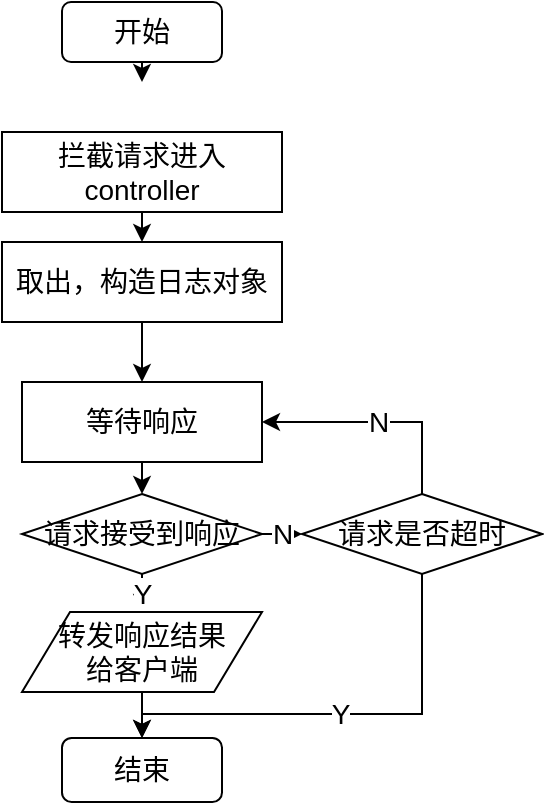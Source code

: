<mxfile version="10.6.9" type="github"><diagram id="6a731a19-8d31-9384-78a2-239565b7b9f0" name="Page-1"><mxGraphModel dx="754" dy="436" grid="1" gridSize="10" guides="1" tooltips="1" connect="1" arrows="1" fold="1" page="1" pageScale="1" pageWidth="1169" pageHeight="827" background="#ffffff" math="0" shadow="0"><root><mxCell id="0"/><mxCell id="1" parent="0"/><mxCell id="3je7tGtDFjD84wDlbVsQ-55" style="edgeStyle=orthogonalEdgeStyle;rounded=0;orthogonalLoop=1;jettySize=auto;html=1;exitX=0.5;exitY=1;exitDx=0;exitDy=0;entryX=0.5;entryY=0;entryDx=0;entryDy=0;fontSize=14;" edge="1" parent="1" source="3je7tGtDFjD84wDlbVsQ-56" target="3je7tGtDFjD84wDlbVsQ-66"><mxGeometry relative="1" as="geometry"/></mxCell><mxCell id="3je7tGtDFjD84wDlbVsQ-56" value="拦截请求进入controller" style="rounded=0;whiteSpace=wrap;html=1;fontSize=14;" vertex="1" parent="1"><mxGeometry x="200" y="235" width="140" height="40" as="geometry"/></mxCell><mxCell id="3je7tGtDFjD84wDlbVsQ-59" value="Y" style="edgeStyle=orthogonalEdgeStyle;rounded=0;orthogonalLoop=1;jettySize=auto;html=1;exitX=0.5;exitY=1;exitDx=0;exitDy=0;entryX=0.5;entryY=0;entryDx=0;entryDy=0;fontSize=14;" edge="1" parent="1" source="3je7tGtDFjD84wDlbVsQ-61" target="3je7tGtDFjD84wDlbVsQ-70"><mxGeometry relative="1" as="geometry"/></mxCell><mxCell id="3je7tGtDFjD84wDlbVsQ-60" value="N" style="edgeStyle=orthogonalEdgeStyle;rounded=0;orthogonalLoop=1;jettySize=auto;html=1;exitX=1;exitY=0.5;exitDx=0;exitDy=0;entryX=0;entryY=0.5;entryDx=0;entryDy=0;fontSize=14;" edge="1" parent="1" source="3je7tGtDFjD84wDlbVsQ-61" target="3je7tGtDFjD84wDlbVsQ-73"><mxGeometry relative="1" as="geometry"/></mxCell><mxCell id="3je7tGtDFjD84wDlbVsQ-61" value="请求接受到响应&lt;br&gt;" style="rhombus;whiteSpace=wrap;html=1;fontSize=14;" vertex="1" parent="1"><mxGeometry x="210" y="416" width="120" height="40" as="geometry"/></mxCell><mxCell id="3je7tGtDFjD84wDlbVsQ-62" style="edgeStyle=orthogonalEdgeStyle;rounded=0;orthogonalLoop=1;jettySize=auto;html=1;exitX=0.5;exitY=1;exitDx=0;exitDy=0;entryX=0.5;entryY=0;entryDx=0;entryDy=0;fontSize=14;" edge="1" parent="1" source="3je7tGtDFjD84wDlbVsQ-63"><mxGeometry relative="1" as="geometry"><mxPoint x="270" y="210" as="targetPoint"/></mxGeometry></mxCell><mxCell id="3je7tGtDFjD84wDlbVsQ-63" value="开始" style="shape=ext;rounded=1;whiteSpace=wrap;html=1;fontSize=14;" vertex="1" parent="1"><mxGeometry x="230" y="170" width="80" height="30" as="geometry"/></mxCell><mxCell id="3je7tGtDFjD84wDlbVsQ-64" value="结束" style="shape=ext;rounded=1;whiteSpace=wrap;html=1;fontSize=14;" vertex="1" parent="1"><mxGeometry x="230" y="538" width="80" height="32" as="geometry"/></mxCell><mxCell id="3je7tGtDFjD84wDlbVsQ-65" style="edgeStyle=orthogonalEdgeStyle;rounded=0;orthogonalLoop=1;jettySize=auto;html=1;exitX=0.5;exitY=1;exitDx=0;exitDy=0;entryX=0.5;entryY=0;entryDx=0;entryDy=0;fontSize=14;" edge="1" parent="1" source="3je7tGtDFjD84wDlbVsQ-66" target="3je7tGtDFjD84wDlbVsQ-68"><mxGeometry relative="1" as="geometry"/></mxCell><mxCell id="3je7tGtDFjD84wDlbVsQ-66" value="取出，构造日志对象" style="rounded=0;whiteSpace=wrap;html=1;fontSize=14;" vertex="1" parent="1"><mxGeometry x="200" y="290" width="140" height="40" as="geometry"/></mxCell><mxCell id="3je7tGtDFjD84wDlbVsQ-67" style="edgeStyle=orthogonalEdgeStyle;rounded=0;orthogonalLoop=1;jettySize=auto;html=1;exitX=0.5;exitY=1;exitDx=0;exitDy=0;entryX=0.5;entryY=0;entryDx=0;entryDy=0;fontSize=14;" edge="1" parent="1" source="3je7tGtDFjD84wDlbVsQ-68" target="3je7tGtDFjD84wDlbVsQ-61"><mxGeometry relative="1" as="geometry"/></mxCell><mxCell id="3je7tGtDFjD84wDlbVsQ-68" value="等待响应" style="rounded=0;whiteSpace=wrap;html=1;fontSize=14;" vertex="1" parent="1"><mxGeometry x="210" y="360" width="120" height="40" as="geometry"/></mxCell><mxCell id="3je7tGtDFjD84wDlbVsQ-69" style="edgeStyle=orthogonalEdgeStyle;rounded=0;orthogonalLoop=1;jettySize=auto;html=1;exitX=0.5;exitY=1;exitDx=0;exitDy=0;entryX=0.5;entryY=0;entryDx=0;entryDy=0;fontSize=14;" edge="1" parent="1" source="3je7tGtDFjD84wDlbVsQ-70" target="3je7tGtDFjD84wDlbVsQ-64"><mxGeometry relative="1" as="geometry"/></mxCell><mxCell id="3je7tGtDFjD84wDlbVsQ-70" value="转发响应结果&lt;br&gt;给客户端" style="shape=parallelogram;perimeter=parallelogramPerimeter;whiteSpace=wrap;html=1;fontSize=14;" vertex="1" parent="1"><mxGeometry x="210" y="475" width="120" height="40" as="geometry"/></mxCell><mxCell id="3je7tGtDFjD84wDlbVsQ-71" value="N" style="edgeStyle=orthogonalEdgeStyle;rounded=0;orthogonalLoop=1;jettySize=auto;html=1;exitX=0.5;exitY=0;exitDx=0;exitDy=0;entryX=1;entryY=0.5;entryDx=0;entryDy=0;fontSize=14;" edge="1" parent="1" source="3je7tGtDFjD84wDlbVsQ-73" target="3je7tGtDFjD84wDlbVsQ-68"><mxGeometry relative="1" as="geometry"/></mxCell><mxCell id="3je7tGtDFjD84wDlbVsQ-72" value="Y" style="edgeStyle=orthogonalEdgeStyle;rounded=0;orthogonalLoop=1;jettySize=auto;html=1;exitX=0.5;exitY=1;exitDx=0;exitDy=0;entryX=0.5;entryY=0;entryDx=0;entryDy=0;fontSize=14;" edge="1" parent="1" source="3je7tGtDFjD84wDlbVsQ-73" target="3je7tGtDFjD84wDlbVsQ-64"><mxGeometry relative="1" as="geometry"><Array as="points"><mxPoint x="410" y="526"/><mxPoint x="270" y="526"/></Array></mxGeometry></mxCell><mxCell id="3je7tGtDFjD84wDlbVsQ-73" value="请求是否超时" style="rhombus;whiteSpace=wrap;html=1;fontSize=14;" vertex="1" parent="1"><mxGeometry x="350" y="416" width="120" height="40" as="geometry"/></mxCell></root></mxGraphModel></diagram></mxfile>